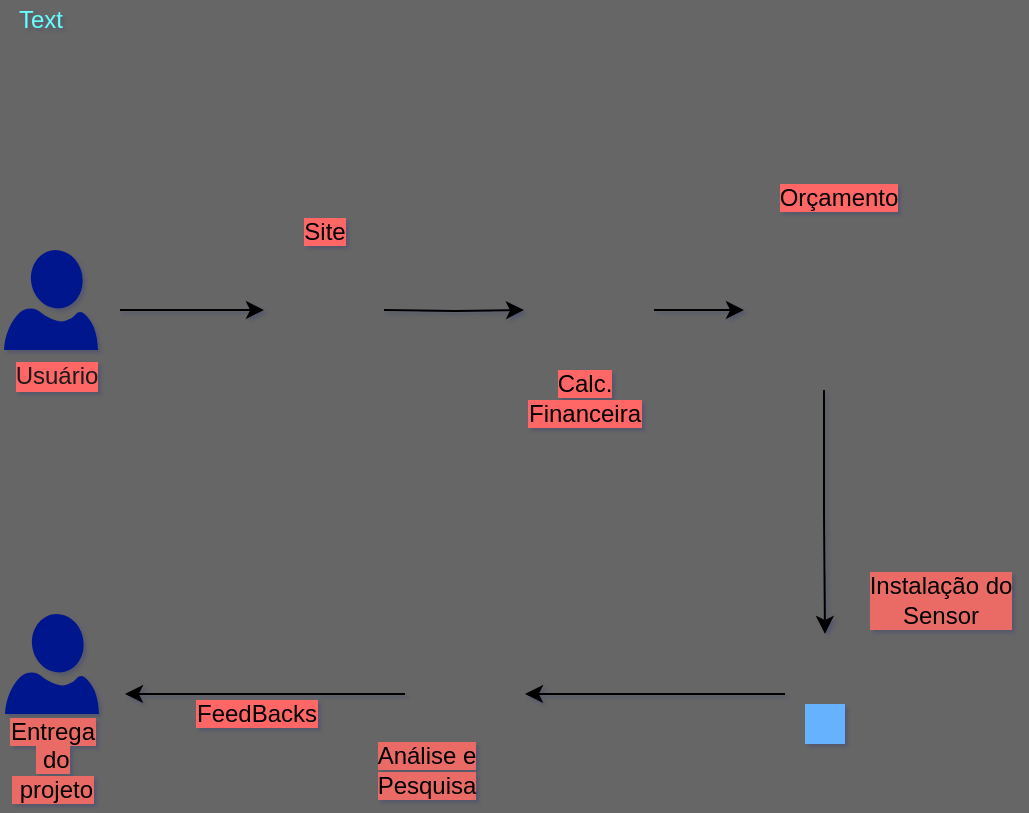 <mxfile version="13.6.5"><diagram id="RdAyLcJ6BoHcGJowboTe" name="Page-1"><mxGraphModel dx="595" dy="387" grid="0" gridSize="10" guides="1" tooltips="1" connect="1" arrows="1" fold="1" page="1" pageScale="1" pageWidth="827" pageHeight="1169" background="#666666" math="0" shadow="1"><root><mxCell id="0"/><mxCell id="1" parent="0"/><mxCell id="T_9tbbNnga9hkRK9L1EU-3" style="edgeStyle=orthogonalEdgeStyle;rounded=0;orthogonalLoop=1;jettySize=auto;html=1;entryX=0;entryY=0.5;entryDx=0;entryDy=0;" edge="1" parent="1" target="T_9tbbNnga9hkRK9L1EU-30"><mxGeometry relative="1" as="geometry"><mxPoint x="319" y="278" as="targetPoint"/><mxPoint x="257" y="280" as="sourcePoint"/><Array as="points"><mxPoint x="270" y="280"/><mxPoint x="270" y="280"/></Array></mxGeometry></mxCell><mxCell id="T_9tbbNnga9hkRK9L1EU-2" value="" style="aspect=fixed;pointerEvents=1;shadow=0;dashed=0;html=1;strokeColor=none;labelPosition=center;verticalLabelPosition=bottom;verticalAlign=top;align=center;fillColor=#00188D;shape=mxgraph.azure.user" vertex="1" parent="1"><mxGeometry x="199" y="250" width="47" height="50" as="geometry"/></mxCell><mxCell id="T_9tbbNnga9hkRK9L1EU-24" style="edgeStyle=orthogonalEdgeStyle;rounded=0;orthogonalLoop=1;jettySize=auto;html=1;exitX=1;exitY=0.5;exitDx=0;exitDy=0;entryX=0;entryY=0.5;entryDx=0;entryDy=0;" edge="1" parent="1" target="T_9tbbNnga9hkRK9L1EU-31"><mxGeometry relative="1" as="geometry"><mxPoint x="389" y="280" as="sourcePoint"/><mxPoint x="459" y="280" as="targetPoint"/></mxGeometry></mxCell><mxCell id="T_9tbbNnga9hkRK9L1EU-5" value="" style="shape=image;html=1;verticalAlign=top;verticalLabelPosition=bottom;labelBackgroundColor=#ffffff;imageAspect=0;aspect=fixed;image=https://cdn0.iconfinder.com/data/icons/analytic-investment-and-balanced-scorecard/512/175_budget_banking_list_cash-128.png" vertex="1" parent="1"><mxGeometry x="569" y="240" width="80" height="80" as="geometry"/></mxCell><mxCell id="T_9tbbNnga9hkRK9L1EU-25" style="edgeStyle=orthogonalEdgeStyle;rounded=0;orthogonalLoop=1;jettySize=auto;html=1;exitX=1;exitY=0.5;exitDx=0;exitDy=0;" edge="1" parent="1"><mxGeometry relative="1" as="geometry"><mxPoint x="524" y="280" as="sourcePoint"/><mxPoint x="569" y="280" as="targetPoint"/><Array as="points"><mxPoint x="569" y="280"/><mxPoint x="569" y="280"/></Array></mxGeometry></mxCell><mxCell id="T_9tbbNnga9hkRK9L1EU-17" style="edgeStyle=orthogonalEdgeStyle;rounded=0;orthogonalLoop=1;jettySize=auto;html=1;entryX=0.5;entryY=0;entryDx=0;entryDy=0;exitX=0.5;exitY=1;exitDx=0;exitDy=0;" edge="1" parent="1" source="T_9tbbNnga9hkRK9L1EU-5" target="T_9tbbNnga9hkRK9L1EU-21"><mxGeometry relative="1" as="geometry"><mxPoint x="609" y="376" as="targetPoint"/><mxPoint x="608.5" y="325" as="sourcePoint"/></mxGeometry></mxCell><mxCell id="T_9tbbNnga9hkRK9L1EU-21" value="" style="shape=image;html=1;verticalAlign=top;verticalLabelPosition=bottom;labelBackgroundColor=#ffffff;imageAspect=0;aspect=fixed;image=https://cdn2.iconfinder.com/data/icons/innovation-technology-1/512/tech_0007-128.png;sketch=0;fillColor=#000000;" vertex="1" parent="1"><mxGeometry x="589.5" y="442" width="40" height="40" as="geometry"/></mxCell><mxCell id="T_9tbbNnga9hkRK9L1EU-33" style="edgeStyle=orthogonalEdgeStyle;rounded=0;orthogonalLoop=1;jettySize=auto;html=1;entryX=1;entryY=0.5;entryDx=0;entryDy=0;exitX=0;exitY=0.75;exitDx=0;exitDy=0;" edge="1" parent="1" source="T_9tbbNnga9hkRK9L1EU-21" target="T_9tbbNnga9hkRK9L1EU-34"><mxGeometry relative="1" as="geometry"><mxPoint x="559.5" y="472" as="sourcePoint"/><mxPoint x="439.5" y="467" as="targetPoint"/></mxGeometry></mxCell><mxCell id="T_9tbbNnga9hkRK9L1EU-27" value="" style="shape=image;html=1;verticalAlign=top;verticalLabelPosition=bottom;labelBackgroundColor=#ffffff;imageAspect=0;aspect=fixed;image=https://cdn0.iconfinder.com/data/icons/ikooni-outline-free-basic/128/free-08-128.png;sketch=0;fillColor=#000000;imageBackground=#66B2FF;" vertex="1" parent="1"><mxGeometry x="599.5" y="477" width="20" height="20" as="geometry"/></mxCell><mxCell id="T_9tbbNnga9hkRK9L1EU-30" value="" style="shape=image;html=1;verticalAlign=top;verticalLabelPosition=bottom;labelBackgroundColor=#ffffff;imageAspect=0;aspect=fixed;image=https://cdn2.iconfinder.com/data/icons/whcompare-servers-web-hosting/50/staging-site-128.png;sketch=0;fillColor=#000000;" vertex="1" parent="1"><mxGeometry x="329" y="250" width="60" height="60" as="geometry"/></mxCell><mxCell id="T_9tbbNnga9hkRK9L1EU-31" value="" style="shape=image;html=1;verticalAlign=top;verticalLabelPosition=bottom;labelBackgroundColor=#ffffff;imageAspect=0;aspect=fixed;image=https://cdn0.iconfinder.com/data/icons/tutor-icon-set/512/calculator_icon-128.png;sketch=0;fillColor=#000000;" vertex="1" parent="1"><mxGeometry x="459" y="250" width="60" height="60" as="geometry"/></mxCell><mxCell id="T_9tbbNnga9hkRK9L1EU-36" style="edgeStyle=orthogonalEdgeStyle;rounded=0;orthogonalLoop=1;jettySize=auto;html=1;exitX=0;exitY=0.5;exitDx=0;exitDy=0;" edge="1" parent="1" source="T_9tbbNnga9hkRK9L1EU-34"><mxGeometry relative="1" as="geometry"><mxPoint x="259.5" y="472" as="targetPoint"/></mxGeometry></mxCell><mxCell id="T_9tbbNnga9hkRK9L1EU-34" value="" style="shape=image;html=1;verticalAlign=top;verticalLabelPosition=bottom;labelBackgroundColor=#ffffff;imageAspect=0;aspect=fixed;image=https://cdn2.iconfinder.com/data/icons/seo-web-1-filled-outline/64/search_analytics-seo_marketing-seo_monitoring-128.png;sketch=0;fillColor=#000000;" vertex="1" parent="1"><mxGeometry x="399.5" y="442" width="60" height="60" as="geometry"/></mxCell><mxCell id="T_9tbbNnga9hkRK9L1EU-40" value="" style="shape=image;html=1;verticalAlign=top;verticalLabelPosition=bottom;labelBackgroundColor=#ffffff;imageAspect=0;aspect=fixed;image=https://cdn3.iconfinder.com/data/icons/network-and-communications-10/32/network_Bubble_chat_chat_bubble_communication_message_feedback-59-128.png" vertex="1" parent="1"><mxGeometry x="309.5" y="437" width="30" height="30" as="geometry"/></mxCell><mxCell id="T_9tbbNnga9hkRK9L1EU-41" value="" style="aspect=fixed;pointerEvents=1;shadow=0;dashed=0;html=1;strokeColor=none;labelPosition=center;verticalLabelPosition=bottom;verticalAlign=top;align=center;fillColor=#00188D;shape=mxgraph.azure.user" vertex="1" parent="1"><mxGeometry x="199.5" y="432" width="47" height="50" as="geometry"/></mxCell><mxCell id="T_9tbbNnga9hkRK9L1EU-53" style="edgeStyle=orthogonalEdgeStyle;rounded=0;orthogonalLoop=1;jettySize=auto;html=1;exitX=0.5;exitY=1;exitDx=0;exitDy=0;" edge="1" parent="1" source="T_9tbbNnga9hkRK9L1EU-27" target="T_9tbbNnga9hkRK9L1EU-27"><mxGeometry relative="1" as="geometry"/></mxCell><mxCell id="T_9tbbNnga9hkRK9L1EU-54" value="" style="shape=image;html=1;verticalAlign=top;verticalLabelPosition=bottom;labelBackgroundColor=#ffffff;imageAspect=0;aspect=fixed;image=https://cdn4.iconfinder.com/data/icons/creative-process-16/512/Idea-128.png;sketch=0;fillColor=#000000;" vertex="1" parent="1"><mxGeometry x="358" y="328" width="87" height="87" as="geometry"/></mxCell><mxCell id="T_9tbbNnga9hkRK9L1EU-55" value="&lt;font color=&quot;#1a1a1a&quot;&gt;Usuário&lt;/font&gt;" style="text;html=1;align=center;verticalAlign=middle;resizable=0;points=[];autosize=1;labelBackgroundColor=#FF6666;fontColor=#66FFFF;" vertex="1" parent="1"><mxGeometry x="199" y="304" width="52" height="18" as="geometry"/></mxCell><mxCell id="T_9tbbNnga9hkRK9L1EU-56" value="&lt;font color=&quot;#000000&quot; style=&quot;background-color: rgb(255 , 102 , 102)&quot;&gt;Site&lt;/font&gt;" style="text;html=1;align=center;verticalAlign=middle;resizable=0;points=[];autosize=1;fontColor=#66FFFF;" vertex="1" parent="1"><mxGeometry x="343.5" y="232" width="31" height="18" as="geometry"/></mxCell><mxCell id="T_9tbbNnga9hkRK9L1EU-58" value="&lt;font color=&quot;#000000&quot; style=&quot;background-color: rgb(255 , 102 , 102)&quot;&gt;Calc. &lt;br&gt;Financeira&lt;/font&gt;" style="text;html=1;align=center;verticalAlign=middle;resizable=0;points=[];autosize=1;fontColor=#66FFFF;" vertex="1" parent="1"><mxGeometry x="456" y="308" width="66" height="31" as="geometry"/></mxCell><mxCell id="T_9tbbNnga9hkRK9L1EU-59" value="&lt;font color=&quot;#000000&quot; style=&quot;background-color: rgb(255 , 102 , 102)&quot;&gt;Orçamento&lt;/font&gt;" style="text;html=1;align=center;verticalAlign=middle;resizable=0;points=[];autosize=1;fontColor=#66FFFF;" vertex="1" parent="1"><mxGeometry x="581" y="215" width="69" height="18" as="geometry"/></mxCell><mxCell id="T_9tbbNnga9hkRK9L1EU-60" value="&lt;font style=&quot;background-color: rgb(255 , 102 , 102)&quot; color=&quot;#000000&quot;&gt;FeedBacks&lt;/font&gt;" style="text;html=1;align=center;verticalAlign=middle;resizable=0;points=[];autosize=1;fontColor=#66FFFF;" vertex="1" parent="1"><mxGeometry x="289.5" y="473" width="70" height="18" as="geometry"/></mxCell><mxCell id="T_9tbbNnga9hkRK9L1EU-61" value="&lt;font color=&quot;#000000&quot; style=&quot;background-color: rgb(234 , 107 , 102)&quot;&gt;Entrega&lt;br&gt;&amp;nbsp;do&lt;br&gt;&amp;nbsp;projeto&lt;/font&gt;" style="text;html=1;align=center;verticalAlign=middle;resizable=0;points=[];autosize=1;fontColor=#66FFFF;" vertex="1" parent="1"><mxGeometry x="197" y="482" width="52" height="45" as="geometry"/></mxCell><mxCell id="T_9tbbNnga9hkRK9L1EU-62" value="&lt;font color=&quot;#000000&quot; style=&quot;background-color: rgb(234 , 107 , 102)&quot;&gt;Análise e&lt;br&gt;Pesquisa&lt;/font&gt;" style="text;html=1;align=center;verticalAlign=middle;resizable=0;points=[];autosize=1;fontColor=#66FFFF;" vertex="1" parent="1"><mxGeometry x="379.5" y="494" width="60" height="31" as="geometry"/></mxCell><mxCell id="T_9tbbNnga9hkRK9L1EU-64" value="&lt;font color=&quot;#000000&quot;&gt;Instalação do&lt;br&gt;Sensor&lt;/font&gt;" style="text;html=1;align=center;verticalAlign=middle;resizable=0;points=[];autosize=1;fontColor=#66FFFF;labelBackgroundColor=#EA6B66;" vertex="1" parent="1"><mxGeometry x="626" y="409.5" width="81" height="31" as="geometry"/></mxCell><mxCell id="T_9tbbNnga9hkRK9L1EU-65" value="Text" style="text;html=1;align=center;verticalAlign=middle;resizable=0;points=[];autosize=1;fontColor=#66FFFF;" vertex="1" parent="1"><mxGeometry x="197" y="125" width="40" height="20" as="geometry"/></mxCell></root></mxGraphModel></diagram></mxfile>